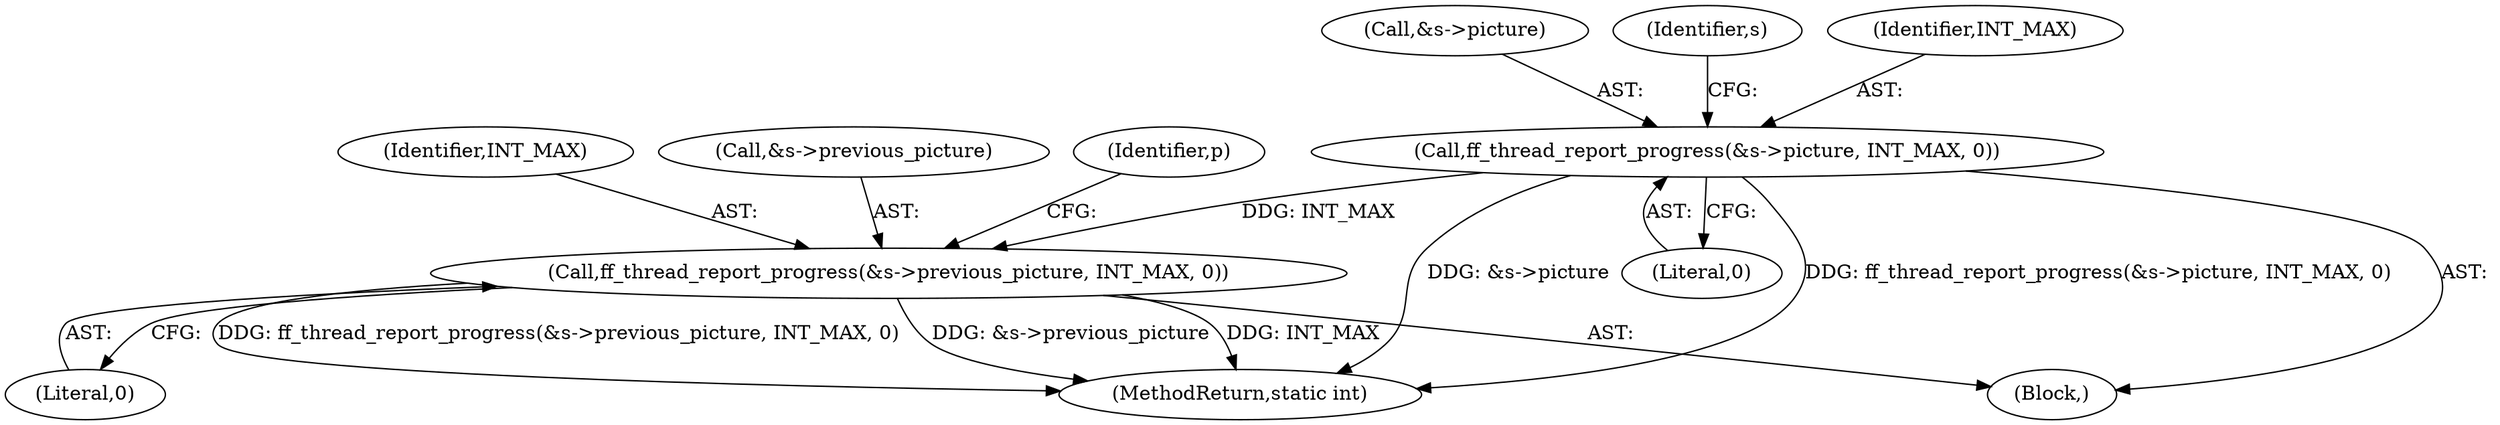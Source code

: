 digraph "0_FFmpeg_e477f09d0b3619f3d29173b2cd593e17e2d1978e@API" {
"1000786" [label="(Call,ff_thread_report_progress(&s->picture, INT_MAX, 0))"];
"1000793" [label="(Call,ff_thread_report_progress(&s->previous_picture, INT_MAX, 0))"];
"1000787" [label="(Call,&s->picture)"];
"1000801" [label="(Identifier,p)"];
"1000798" [label="(Identifier,INT_MAX)"];
"1000794" [label="(Call,&s->previous_picture)"];
"1000112" [label="(Block,)"];
"1000828" [label="(MethodReturn,static int)"];
"1000792" [label="(Literal,0)"];
"1000796" [label="(Identifier,s)"];
"1000786" [label="(Call,ff_thread_report_progress(&s->picture, INT_MAX, 0))"];
"1000791" [label="(Identifier,INT_MAX)"];
"1000793" [label="(Call,ff_thread_report_progress(&s->previous_picture, INT_MAX, 0))"];
"1000799" [label="(Literal,0)"];
"1000786" -> "1000112"  [label="AST: "];
"1000786" -> "1000792"  [label="CFG: "];
"1000787" -> "1000786"  [label="AST: "];
"1000791" -> "1000786"  [label="AST: "];
"1000792" -> "1000786"  [label="AST: "];
"1000796" -> "1000786"  [label="CFG: "];
"1000786" -> "1000828"  [label="DDG: ff_thread_report_progress(&s->picture, INT_MAX, 0)"];
"1000786" -> "1000828"  [label="DDG: &s->picture"];
"1000786" -> "1000793"  [label="DDG: INT_MAX"];
"1000793" -> "1000112"  [label="AST: "];
"1000793" -> "1000799"  [label="CFG: "];
"1000794" -> "1000793"  [label="AST: "];
"1000798" -> "1000793"  [label="AST: "];
"1000799" -> "1000793"  [label="AST: "];
"1000801" -> "1000793"  [label="CFG: "];
"1000793" -> "1000828"  [label="DDG: ff_thread_report_progress(&s->previous_picture, INT_MAX, 0)"];
"1000793" -> "1000828"  [label="DDG: &s->previous_picture"];
"1000793" -> "1000828"  [label="DDG: INT_MAX"];
}
